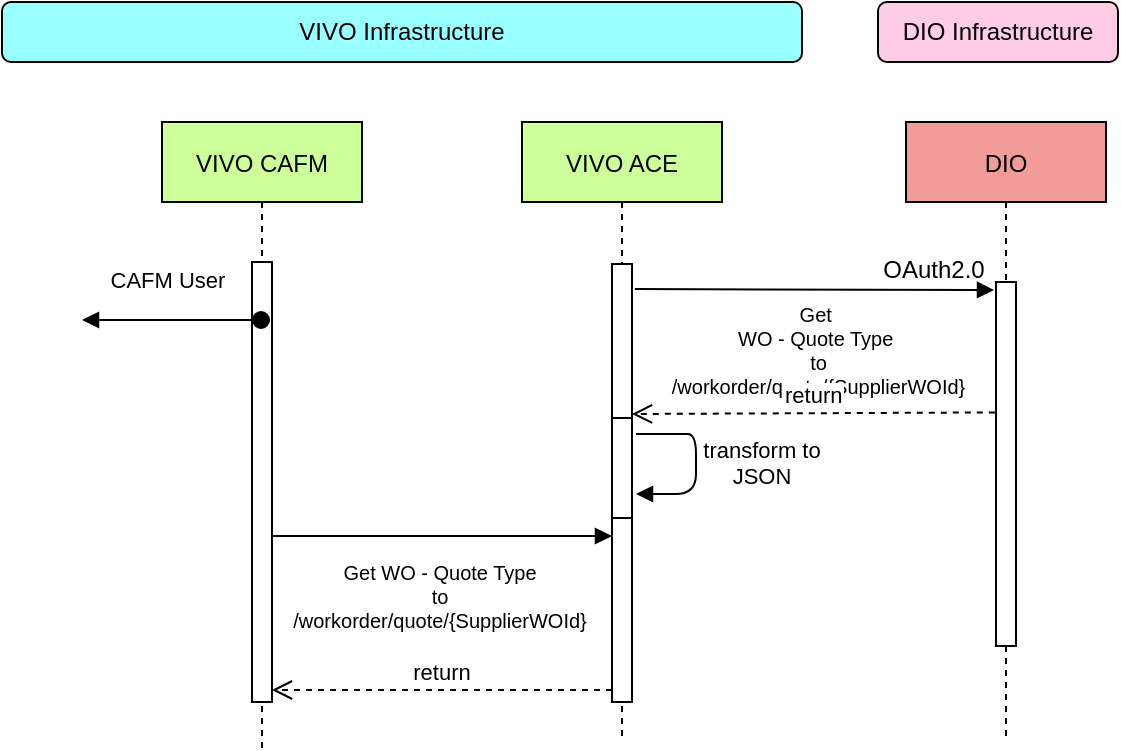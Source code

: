 <mxfile version="13.9.9" type="device"><diagram id="kgpKYQtTHZ0yAKxKKP6v" name="Page-1"><mxGraphModel dx="1038" dy="607" grid="0" gridSize="10" guides="1" tooltips="1" connect="1" arrows="1" fold="1" page="1" pageScale="1" pageWidth="850" pageHeight="1100" math="0" shadow="0"><root><mxCell id="0"/><mxCell id="1" parent="0"/><mxCell id="3nuBFxr9cyL0pnOWT2aG-1" value="VIVO CAFM" style="shape=umlLifeline;perimeter=lifelinePerimeter;container=1;collapsible=0;recursiveResize=0;rounded=0;shadow=0;strokeWidth=1;fillColor=#CCFF99;" parent="1" vertex="1"><mxGeometry x="120" y="80" width="100" height="313" as="geometry"/></mxCell><mxCell id="3nuBFxr9cyL0pnOWT2aG-2" value="" style="points=[];perimeter=orthogonalPerimeter;rounded=0;shadow=0;strokeWidth=1;" parent="3nuBFxr9cyL0pnOWT2aG-1" vertex="1"><mxGeometry x="45" y="70" width="10" height="220" as="geometry"/></mxCell><mxCell id="3nuBFxr9cyL0pnOWT2aG-3" value="CAFM User" style="verticalAlign=bottom;startArrow=oval;endArrow=block;startSize=8;shadow=0;strokeWidth=1;" parent="3nuBFxr9cyL0pnOWT2aG-1" edge="1"><mxGeometry x="0.061" y="-11" relative="1" as="geometry"><mxPoint x="49.5" y="99" as="sourcePoint"/><mxPoint x="1" as="offset"/><mxPoint x="-40" y="99" as="targetPoint"/></mxGeometry></mxCell><mxCell id="3nuBFxr9cyL0pnOWT2aG-5" value="VIVO ACE" style="shape=umlLifeline;perimeter=lifelinePerimeter;container=1;collapsible=0;recursiveResize=0;rounded=0;shadow=0;strokeWidth=1;fillColor=#CCFF99;" parent="1" vertex="1"><mxGeometry x="300" y="80" width="100" height="310" as="geometry"/></mxCell><mxCell id="3nuBFxr9cyL0pnOWT2aG-6" value="" style="points=[];perimeter=orthogonalPerimeter;rounded=0;shadow=0;strokeWidth=1;" parent="3nuBFxr9cyL0pnOWT2aG-5" vertex="1"><mxGeometry x="45" y="71" width="10" height="219" as="geometry"/></mxCell><mxCell id="3nuBFxr9cyL0pnOWT2aG-4" value="" style="points=[];perimeter=orthogonalPerimeter;rounded=0;shadow=0;strokeWidth=1;" parent="3nuBFxr9cyL0pnOWT2aG-5" vertex="1"><mxGeometry x="45" y="148" width="10" height="50" as="geometry"/></mxCell><mxCell id="3nuBFxr9cyL0pnOWT2aG-8" value="Get WO - Quote Type &#10;to&#10;/workorder/quote/{SupplierWOId}" style="verticalAlign=bottom;endArrow=block;entryX=0;entryY=0;shadow=0;strokeWidth=1;fontSize=10;" parent="1" edge="1"><mxGeometry x="-0.012" y="-51" relative="1" as="geometry"><mxPoint x="175" y="287.0" as="sourcePoint"/><mxPoint as="offset"/><mxPoint x="345" y="287.0" as="targetPoint"/></mxGeometry></mxCell><mxCell id="kGLcJi5je6Jph3H1WTrG-1" value="DIO" style="shape=umlLifeline;perimeter=lifelinePerimeter;container=1;collapsible=0;recursiveResize=0;rounded=0;shadow=0;strokeWidth=1;fillColor=#F19C99;" parent="1" vertex="1"><mxGeometry x="492" y="80" width="100" height="307" as="geometry"/></mxCell><mxCell id="kGLcJi5je6Jph3H1WTrG-2" value="" style="points=[];perimeter=orthogonalPerimeter;rounded=0;shadow=0;strokeWidth=1;" parent="kGLcJi5je6Jph3H1WTrG-1" vertex="1"><mxGeometry x="45" y="80" width="10" height="182" as="geometry"/></mxCell><mxCell id="kGLcJi5je6Jph3H1WTrG-4" value="Get &#10;WO - Quote Type &#10;to &#10;/workorder/quote/{SupplierWOId}" style="verticalAlign=bottom;endArrow=block;shadow=0;strokeWidth=1;exitX=0.564;exitY=0.577;exitDx=0;exitDy=0;exitPerimeter=0;fontSize=10;" parent="1" edge="1"><mxGeometry x="0.024" y="-57" relative="1" as="geometry"><mxPoint x="356.4" y="163.56" as="sourcePoint"/><mxPoint x="536" y="164" as="targetPoint"/><mxPoint as="offset"/></mxGeometry></mxCell><mxCell id="kGLcJi5je6Jph3H1WTrG-7" value="transform to &#10;JSON" style="verticalAlign=bottom;endArrow=block;shadow=0;strokeWidth=1;" parent="1" edge="1"><mxGeometry x="0.333" y="-33" relative="1" as="geometry"><mxPoint x="357" y="236" as="sourcePoint"/><mxPoint x="357" y="266" as="targetPoint"/><Array as="points"><mxPoint x="370" y="236"/><mxPoint x="387" y="236"/><mxPoint x="387" y="266"/></Array><mxPoint x="33" y="33" as="offset"/></mxGeometry></mxCell><mxCell id="kGLcJi5je6Jph3H1WTrG-8" value="VIVO Infrastructure" style="rounded=1;whiteSpace=wrap;html=1;fillColor=#99FFFF;" parent="1" vertex="1"><mxGeometry x="40" y="20" width="400" height="30" as="geometry"/></mxCell><mxCell id="kGLcJi5je6Jph3H1WTrG-9" value="DIO Infrastructure" style="rounded=1;whiteSpace=wrap;html=1;fillColor=#FFCCE6;" parent="1" vertex="1"><mxGeometry x="478" y="20" width="120" height="30" as="geometry"/></mxCell><mxCell id="kGLcJi5je6Jph3H1WTrG-10" value="OAuth2.0" style="text;html=1;strokeColor=none;fillColor=none;align=center;verticalAlign=middle;whiteSpace=wrap;rounded=0;" parent="1" vertex="1"><mxGeometry x="471" y="144" width="70" height="20" as="geometry"/></mxCell><mxCell id="31uXJqytjEenKJhFkjZA-2" value="return" style="verticalAlign=bottom;endArrow=open;dashed=1;endSize=8;exitX=0;exitY=0.95;shadow=0;strokeWidth=1;" edge="1" parent="1"><mxGeometry relative="1" as="geometry"><mxPoint x="175" y="364.0" as="targetPoint"/><mxPoint x="345" y="364.0" as="sourcePoint"/></mxGeometry></mxCell><mxCell id="31uXJqytjEenKJhFkjZA-3" value="return" style="verticalAlign=bottom;endArrow=open;dashed=1;endSize=8;exitX=0.444;exitY=0.473;shadow=0;strokeWidth=1;exitDx=0;exitDy=0;exitPerimeter=0;" edge="1" parent="1" source="kGLcJi5je6Jph3H1WTrG-1"><mxGeometry relative="1" as="geometry"><mxPoint x="355" y="226.0" as="targetPoint"/><mxPoint x="525" y="226.0" as="sourcePoint"/></mxGeometry></mxCell></root></mxGraphModel></diagram></mxfile>